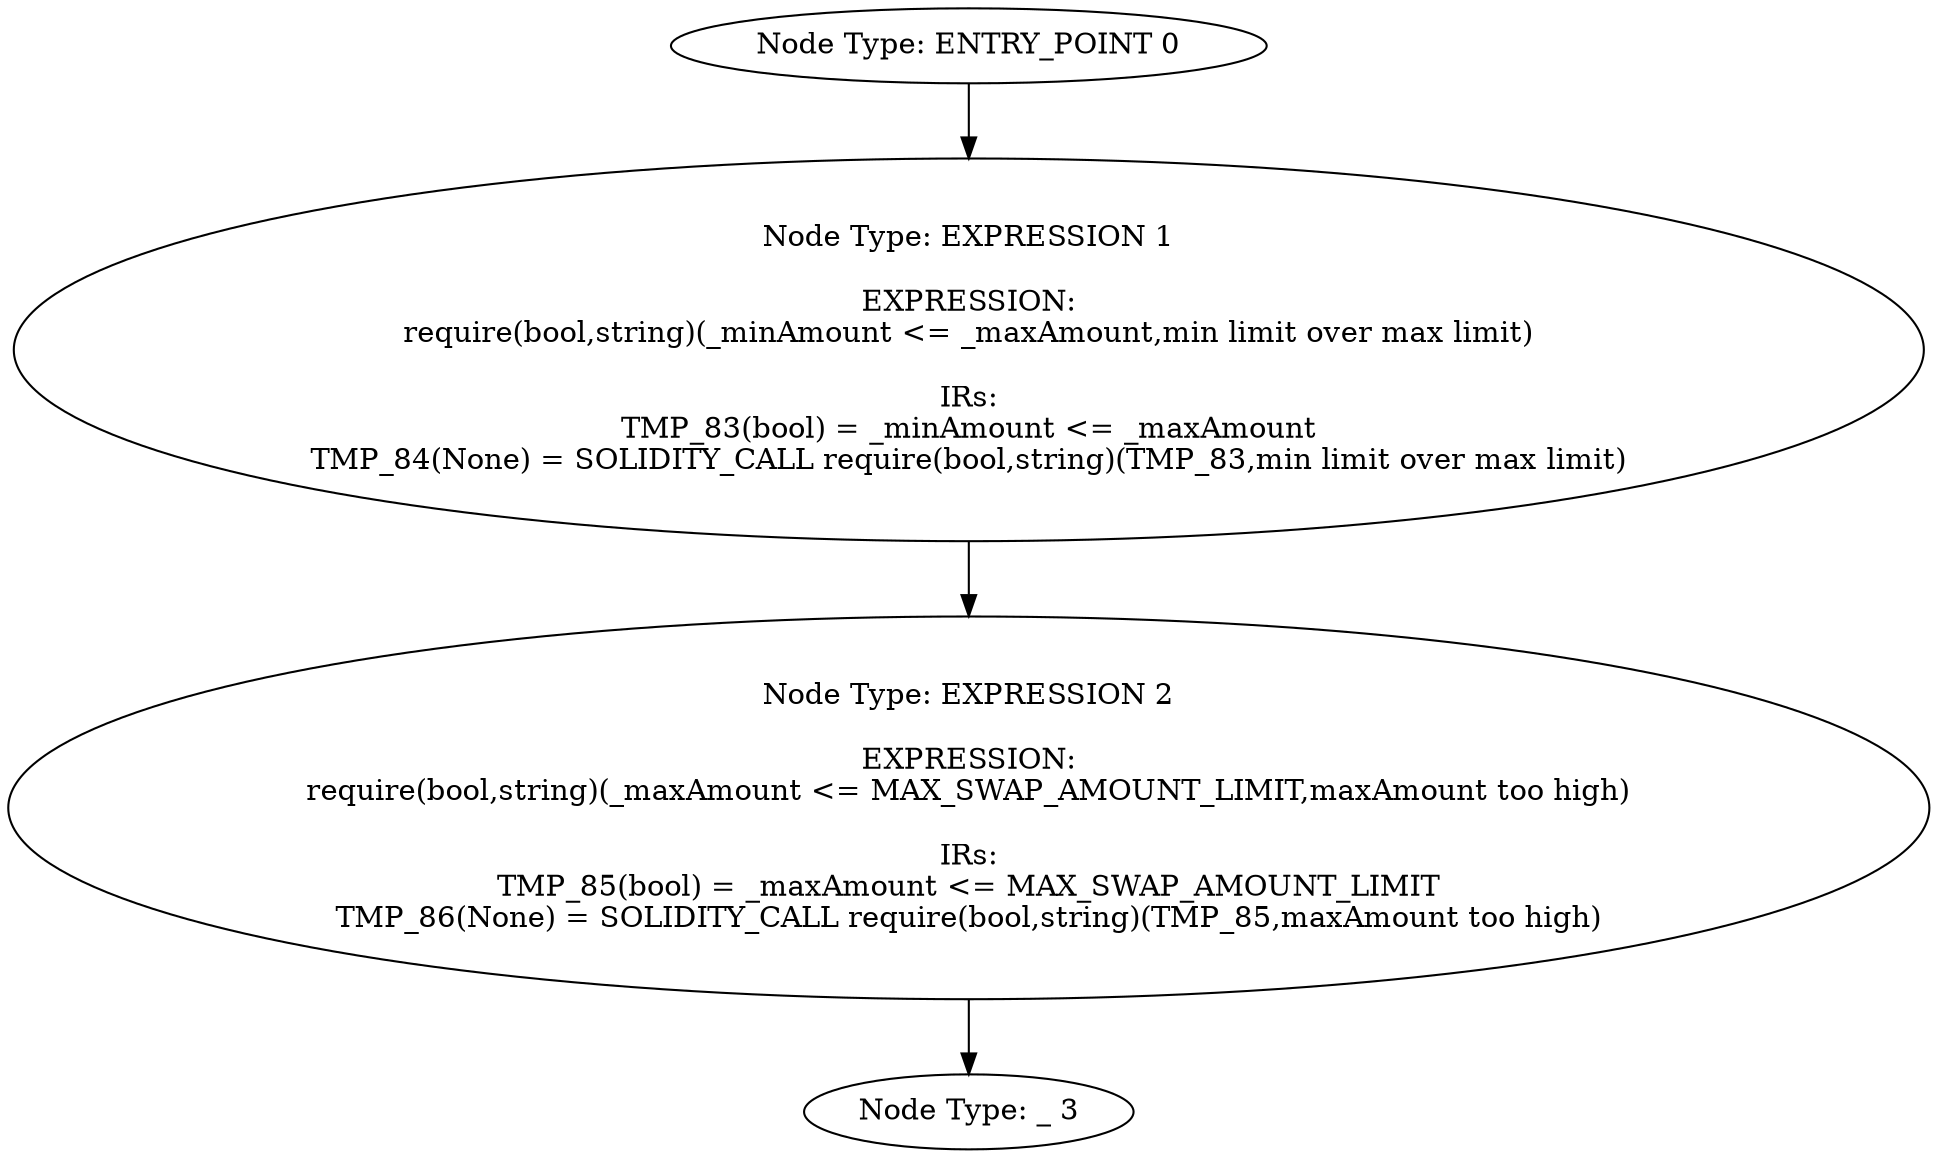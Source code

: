 digraph{
0[label="Node Type: ENTRY_POINT 0
"];
0->1;
1[label="Node Type: EXPRESSION 1

EXPRESSION:
require(bool,string)(_minAmount <= _maxAmount,min limit over max limit)

IRs:
TMP_83(bool) = _minAmount <= _maxAmount
TMP_84(None) = SOLIDITY_CALL require(bool,string)(TMP_83,min limit over max limit)"];
1->2;
2[label="Node Type: EXPRESSION 2

EXPRESSION:
require(bool,string)(_maxAmount <= MAX_SWAP_AMOUNT_LIMIT,maxAmount too high)

IRs:
TMP_85(bool) = _maxAmount <= MAX_SWAP_AMOUNT_LIMIT
TMP_86(None) = SOLIDITY_CALL require(bool,string)(TMP_85,maxAmount too high)"];
2->3;
3[label="Node Type: _ 3
"];
}
